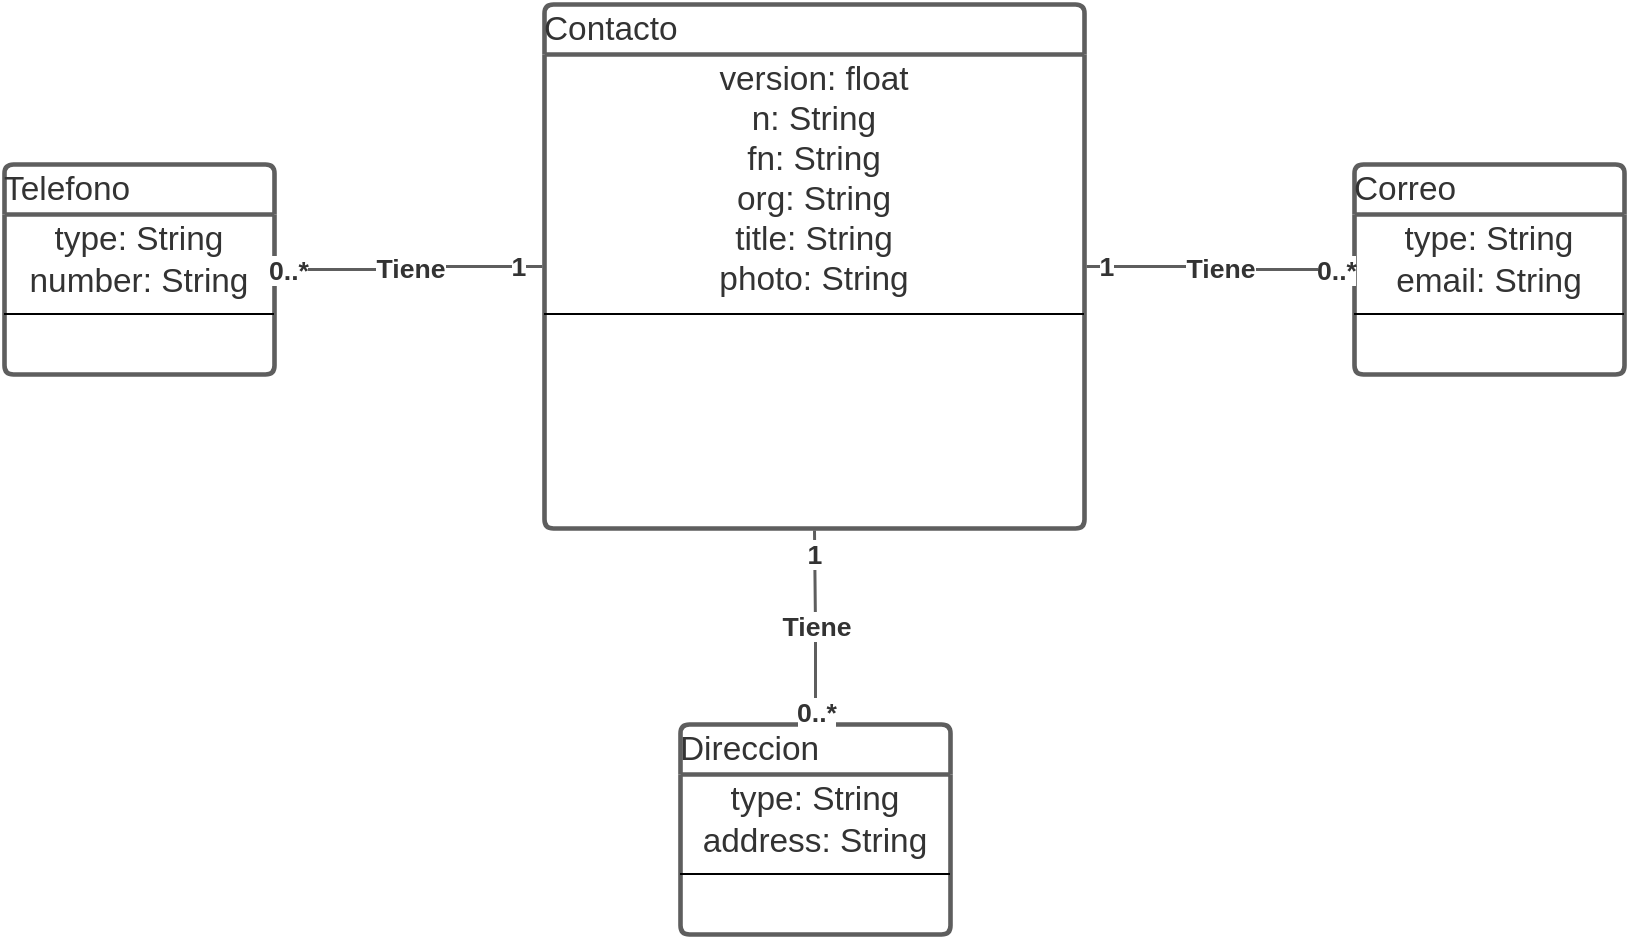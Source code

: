 <mxfile>
    <diagram id="fKMG3Co34WzKz8C4T_wa" name="Page-1">
        <mxGraphModel dx="3660" dy="2633" grid="1" gridSize="10" guides="1" tooltips="1" connect="1" arrows="1" fold="1" page="1" pageScale="1" pageWidth="3300" pageHeight="4681" background="#ffffff" math="0" shadow="0">
            <root>
                <mxCell id="0"/>
                <mxCell id="1" parent="0"/>
                <mxCell id="117" value="Contacto" style="html=1;overflow=block;blockSpacing=1;whiteSpace=wrap;swimlane;childLayout=stackLayout;horizontal=1;horizontalStack=0;resizeParent=1;resizeParentMax=0;resizeLast=0;collapsible=0;fontStyle=0;marginBottom=0;swimlaneFillColor=#ffffff;startSize=25;whiteSpace=wrap;fontSize=16.7;fontColor=#333333;align=center;whiteSpace=wrap;align=left;spacing=0;strokeColor=#5e5e5e;strokeOpacity=100;rounded=1;absoluteArcSize=1;arcSize=9;strokeWidth=2.3;" vertex="1" parent="1">
                    <mxGeometry x="550" y="210" width="270" height="262" as="geometry"/>
                </mxCell>
                <mxCell id="118" value="version: float&#10;n: String&#10;fn: String&#10;org: String&#10;title: String&#10;photo: String&#10;tels: ArrayList&amp;lt;Telefono&amp;gt;&#10;adrs: ArrayList&amp;lt;Direccion&amp;gt;&#10;emails: ArrayList&amp;lt;Correo&amp;gt;&#10;rev: Timestamp" style="part=1;html=1;whiteSpace=wrap;resizeHeight=0;strokeColor=none;fillColor=none;align=left;verticalAlign=middle;spacingLeft=4;spacingRight=4;overflow=hidden;rotatable=0;points=[[0,0.5],[1,0.5]];portConstraint=eastwest;swimlaneFillColor=#ffffff;strokeOpacity=100;whiteSpace=wrap;fontSize=16.7;fontColor=#333333;align=center;" vertex="1" parent="117">
                    <mxGeometry y="25" width="270" height="126" as="geometry"/>
                </mxCell>
                <mxCell id="119" value="" style="line;strokeWidth=1;fillColor=none;align=left;verticalAlign=middle;spacingTop=-1;spacingLeft=3;spacingRight=3;rotatable=0;labelPosition=right;points=[];portConstraint=eastwest;" vertex="1" parent="117">
                    <mxGeometry y="151" width="270" height="8" as="geometry"/>
                </mxCell>
                <mxCell id="120" value="" style="part=1;html=1;whiteSpace=wrap;resizeHeight=0;strokeColor=none;fillColor=none;align=left;verticalAlign=middle;spacingLeft=4;spacingRight=4;overflow=hidden;rotatable=0;points=[[0,0.5],[1,0.5]];portConstraint=eastwest;swimlaneFillColor=#ffffff;strokeOpacity=100;whiteSpace=wrap;fontSize=13;align=center;" vertex="1" parent="117">
                    <mxGeometry y="159" width="270" height="103" as="geometry"/>
                </mxCell>
                <mxCell id="121" value="Direccion" style="html=1;overflow=block;blockSpacing=1;whiteSpace=wrap;swimlane;childLayout=stackLayout;horizontal=1;horizontalStack=0;resizeParent=1;resizeParentMax=0;resizeLast=0;collapsible=0;fontStyle=0;marginBottom=0;swimlaneFillColor=#ffffff;startSize=25;whiteSpace=wrap;fontSize=16.7;fontColor=#333333;align=center;whiteSpace=wrap;align=left;spacing=0;strokeColor=#5e5e5e;strokeOpacity=100;rounded=1;absoluteArcSize=1;arcSize=9;strokeWidth=2.3;" vertex="1" parent="1">
                    <mxGeometry x="618" y="570" width="135" height="105" as="geometry"/>
                </mxCell>
                <mxCell id="122" value="type: String&#10;address: String" style="part=1;html=1;whiteSpace=wrap;resizeHeight=0;strokeColor=none;fillColor=none;align=left;verticalAlign=middle;spacingLeft=4;spacingRight=4;overflow=hidden;rotatable=0;points=[[0,0.5],[1,0.5]];portConstraint=eastwest;swimlaneFillColor=#ffffff;strokeOpacity=100;whiteSpace=wrap;fontSize=16.7;fontColor=#333333;align=center;" vertex="1" parent="121">
                    <mxGeometry y="25" width="135" height="46" as="geometry"/>
                </mxCell>
                <mxCell id="123" value="" style="line;strokeWidth=1;fillColor=none;align=left;verticalAlign=middle;spacingTop=-1;spacingLeft=3;spacingRight=3;rotatable=0;labelPosition=right;points=[];portConstraint=eastwest;" vertex="1" parent="121">
                    <mxGeometry y="71" width="135" height="8" as="geometry"/>
                </mxCell>
                <mxCell id="124" value="" style="part=1;html=1;whiteSpace=wrap;resizeHeight=0;strokeColor=none;fillColor=none;align=left;verticalAlign=middle;spacingLeft=4;spacingRight=4;overflow=hidden;rotatable=0;points=[[0,0.5],[1,0.5]];portConstraint=eastwest;swimlaneFillColor=#ffffff;strokeOpacity=100;whiteSpace=wrap;fontSize=13;align=center;" vertex="1" parent="121">
                    <mxGeometry y="79" width="135" height="26" as="geometry"/>
                </mxCell>
                <mxCell id="125" value="Telefono" style="html=1;overflow=block;blockSpacing=1;whiteSpace=wrap;swimlane;childLayout=stackLayout;horizontal=1;horizontalStack=0;resizeParent=1;resizeParentMax=0;resizeLast=0;collapsible=0;fontStyle=0;marginBottom=0;swimlaneFillColor=#ffffff;startSize=25;whiteSpace=wrap;fontSize=16.7;fontColor=#333333;align=center;whiteSpace=wrap;align=left;spacing=0;strokeColor=#5e5e5e;strokeOpacity=100;rounded=1;absoluteArcSize=1;arcSize=9;strokeWidth=2.3;" vertex="1" parent="1">
                    <mxGeometry x="280" y="290" width="135" height="105" as="geometry"/>
                </mxCell>
                <mxCell id="126" value="type: String&#10;number: String" style="part=1;html=1;whiteSpace=wrap;resizeHeight=0;strokeColor=none;fillColor=none;align=left;verticalAlign=middle;spacingLeft=4;spacingRight=4;overflow=hidden;rotatable=0;points=[[0,0.5],[1,0.5]];portConstraint=eastwest;swimlaneFillColor=#ffffff;strokeOpacity=100;whiteSpace=wrap;fontSize=16.7;fontColor=#333333;align=center;" vertex="1" parent="125">
                    <mxGeometry y="25" width="135" height="46" as="geometry"/>
                </mxCell>
                <mxCell id="127" value="" style="line;strokeWidth=1;fillColor=none;align=left;verticalAlign=middle;spacingTop=-1;spacingLeft=3;spacingRight=3;rotatable=0;labelPosition=right;points=[];portConstraint=eastwest;" vertex="1" parent="125">
                    <mxGeometry y="71" width="135" height="8" as="geometry"/>
                </mxCell>
                <mxCell id="128" value="" style="part=1;html=1;whiteSpace=wrap;resizeHeight=0;strokeColor=none;fillColor=none;align=left;verticalAlign=middle;spacingLeft=4;spacingRight=4;overflow=hidden;rotatable=0;points=[[0,0.5],[1,0.5]];portConstraint=eastwest;swimlaneFillColor=#ffffff;strokeOpacity=100;whiteSpace=wrap;fontSize=13;align=center;" vertex="1" parent="125">
                    <mxGeometry y="79" width="135" height="26" as="geometry"/>
                </mxCell>
                <mxCell id="129" value="Correo" style="html=1;overflow=block;blockSpacing=1;whiteSpace=wrap;swimlane;childLayout=stackLayout;horizontal=1;horizontalStack=0;resizeParent=1;resizeParentMax=0;resizeLast=0;collapsible=0;fontStyle=0;marginBottom=0;swimlaneFillColor=#ffffff;startSize=25;whiteSpace=wrap;fontSize=16.7;fontColor=#333333;align=center;whiteSpace=wrap;align=left;spacing=0;strokeColor=#5e5e5e;strokeOpacity=100;rounded=1;absoluteArcSize=1;arcSize=9;strokeWidth=2.3;" vertex="1" parent="1">
                    <mxGeometry x="955" y="290" width="135" height="105" as="geometry"/>
                </mxCell>
                <mxCell id="130" value="type: String&#10;email: String" style="part=1;html=1;whiteSpace=wrap;resizeHeight=0;strokeColor=none;fillColor=none;align=left;verticalAlign=middle;spacingLeft=4;spacingRight=4;overflow=hidden;rotatable=0;points=[[0,0.5],[1,0.5]];portConstraint=eastwest;swimlaneFillColor=#ffffff;strokeOpacity=100;whiteSpace=wrap;fontSize=16.7;fontColor=#333333;align=center;" vertex="1" parent="129">
                    <mxGeometry y="25" width="135" height="46" as="geometry"/>
                </mxCell>
                <mxCell id="131" value="" style="line;strokeWidth=1;fillColor=none;align=left;verticalAlign=middle;spacingTop=-1;spacingLeft=3;spacingRight=3;rotatable=0;labelPosition=right;points=[];portConstraint=eastwest;" vertex="1" parent="129">
                    <mxGeometry y="71" width="135" height="8" as="geometry"/>
                </mxCell>
                <mxCell id="132" value="" style="part=1;html=1;whiteSpace=wrap;resizeHeight=0;strokeColor=none;fillColor=none;align=left;verticalAlign=middle;spacingLeft=4;spacingRight=4;overflow=hidden;rotatable=0;points=[[0,0.5],[1,0.5]];portConstraint=eastwest;swimlaneFillColor=#ffffff;strokeOpacity=100;whiteSpace=wrap;fontSize=13;align=center;" vertex="1" parent="129">
                    <mxGeometry y="79" width="135" height="26" as="geometry"/>
                </mxCell>
                <UserObject label="" lucidchartObjectId="qxJ.xxU3_N47" id="133">
                    <mxCell style="html=1;jettySize=18;whiteSpace=wrap;fontSize=13;strokeColor=#5E5E5E;strokeWidth=1.5;rounded=1;arcSize=12;edgeStyle=orthogonalEdgeStyle;startArrow=none;;endArrow=none;;exitX=1.008;exitY=0.5;exitPerimeter=0;entryX=-0.004;entryY=0.5;entryPerimeter=0;" edge="1" parent="1" source="125" target="117">
                        <mxGeometry width="100" height="100" relative="1" as="geometry">
                            <Array as="points"/>
                        </mxGeometry>
                    </mxCell>
                </UserObject>
                <mxCell id="134" value="1" style="text;html=1;resizable=0;labelBackgroundColor=#ffffff;align=center;verticalAlign=middle;fontStyle=1;fontColor=#333333;;fontSize=13.3;" vertex="1" parent="133">
                    <mxGeometry x="0.826" relative="1" as="geometry"/>
                </mxCell>
                <mxCell id="135" value="Tiene" style="text;html=1;resizable=0;labelBackgroundColor=#ffffff;align=center;verticalAlign=middle;fontStyle=1;fontColor=#333333;;fontSize=13.3;" vertex="1" parent="133">
                    <mxGeometry relative="1" as="geometry"/>
                </mxCell>
                <mxCell id="136" value="0..*" style="text;html=1;resizable=0;labelBackgroundColor=#ffffff;align=center;verticalAlign=middle;fontStyle=1;fontColor=#333333;;fontSize=13.3;" vertex="1" parent="133">
                    <mxGeometry x="-0.909" relative="1" as="geometry"/>
                </mxCell>
                <UserObject label="" lucidchartObjectId="uxJ.~Si.L74I" id="137">
                    <mxCell style="html=1;jettySize=18;whiteSpace=wrap;fontSize=13;strokeColor=#5E5E5E;strokeWidth=1.5;rounded=1;arcSize=12;edgeStyle=orthogonalEdgeStyle;startArrow=none;;endArrow=none;;exitX=0.5;exitY=-0.01;exitPerimeter=0;entryX=0.5;entryY=1.004;entryPerimeter=0;" edge="1" parent="1" source="121" target="117">
                        <mxGeometry width="100" height="100" relative="1" as="geometry">
                            <Array as="points"/>
                        </mxGeometry>
                    </mxCell>
                </UserObject>
                <mxCell id="138" value="1" style="text;html=1;resizable=0;labelBackgroundColor=#ffffff;align=center;verticalAlign=middle;fontStyle=1;fontColor=#333333;;fontSize=13.3;" vertex="1" parent="137">
                    <mxGeometry x="0.763" relative="1" as="geometry"/>
                </mxCell>
                <mxCell id="139" value="Tiene" style="text;html=1;resizable=0;labelBackgroundColor=#ffffff;align=center;verticalAlign=middle;fontStyle=1;fontColor=#333333;;fontSize=13.3;" vertex="1" parent="137">
                    <mxGeometry relative="1" as="geometry"/>
                </mxCell>
                <mxCell id="140" value="0..*" style="text;html=1;resizable=0;labelBackgroundColor=#ffffff;align=center;verticalAlign=middle;fontStyle=1;fontColor=#333333;;fontSize=13.3;" vertex="1" parent="137">
                    <mxGeometry x="-0.885" relative="1" as="geometry"/>
                </mxCell>
                <UserObject label="" lucidchartObjectId="zxJ.tbH6PYWK" id="141">
                    <mxCell style="html=1;jettySize=18;whiteSpace=wrap;fontSize=13;strokeColor=#5E5E5E;strokeWidth=1.5;rounded=1;arcSize=12;edgeStyle=orthogonalEdgeStyle;startArrow=none;;endArrow=none;;exitX=-0.008;exitY=0.5;exitPerimeter=0;entryX=1.004;entryY=0.5;entryPerimeter=0;" edge="1" parent="1" source="129" target="117">
                        <mxGeometry width="100" height="100" relative="1" as="geometry">
                            <Array as="points"/>
                        </mxGeometry>
                    </mxCell>
                </UserObject>
                <mxCell id="142" value="1" style="text;html=1;resizable=0;labelBackgroundColor=#ffffff;align=center;verticalAlign=middle;fontStyle=1;fontColor=#333333;;fontSize=13.3;" vertex="1" parent="141">
                    <mxGeometry x="0.851" relative="1" as="geometry"/>
                </mxCell>
                <mxCell id="143" value="0..*" style="text;html=1;resizable=0;labelBackgroundColor=#ffffff;align=center;verticalAlign=middle;fontStyle=1;fontColor=#333333;;fontSize=13.3;" vertex="1" parent="141">
                    <mxGeometry x="-0.882" relative="1" as="geometry"/>
                </mxCell>
                <mxCell id="144" value="Tiene" style="text;html=1;resizable=0;labelBackgroundColor=#ffffff;align=center;verticalAlign=middle;fontStyle=1;fontColor=#333333;;fontSize=13.3;" vertex="1" parent="141">
                    <mxGeometry relative="1" as="geometry"/>
                </mxCell>
            </root>
        </mxGraphModel>
    </diagram>
</mxfile>